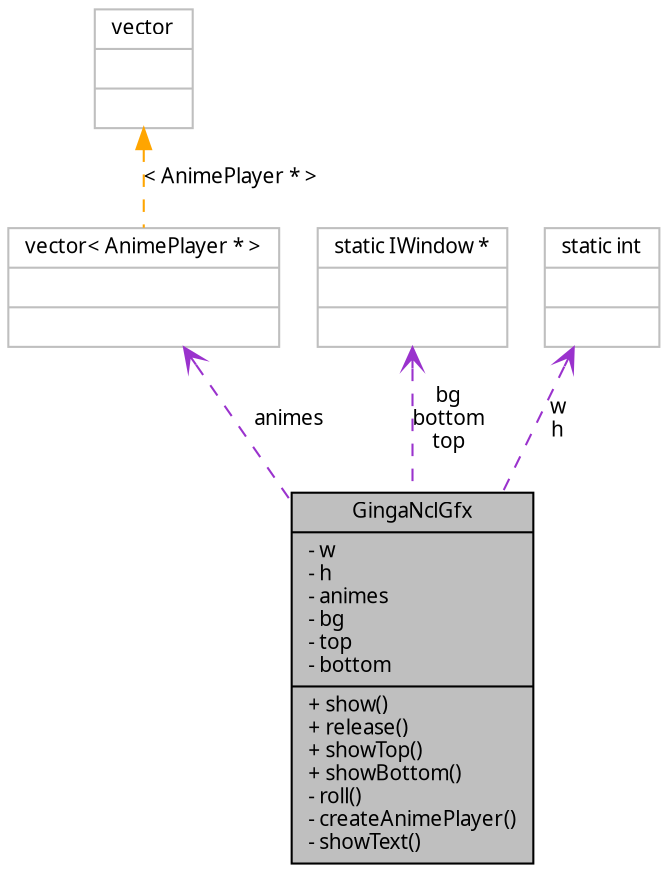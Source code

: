 digraph G
{
  edge [fontname="FreeSans.ttf",fontsize=10,labelfontname="FreeSans.ttf",labelfontsize=10];
  node [fontname="FreeSans.ttf",fontsize=10,shape=record];
  Node1 [label="{GingaNclGfx\n|- w\l- h\l- animes\l- bg\l- top\l- bottom\l|+ show()\l+ release()\l+ showTop()\l+ showBottom()\l- roll()\l- createAnimePlayer()\l- showText()\l}",height=0.2,width=0.4,color="black", fillcolor="grey75", style="filled" fontcolor="black"];
  Node2 -> Node1 [dir=back,color="darkorchid3",fontsize=10,style="dashed",label="animes",arrowtail="open",fontname="FreeSans.ttf"];
  Node2 [label="{vector\< AnimePlayer * \>\n||}",height=0.2,width=0.4,color="grey75", fillcolor="white", style="filled"];
  Node3 -> Node2 [dir=back,color="orange",fontsize=10,style="dashed",label="\< AnimePlayer * \>",fontname="FreeSans.ttf"];
  Node3 [label="{vector\n||}",height=0.2,width=0.4,color="grey75", fillcolor="white", style="filled",tooltip="STL class."];
  Node4 -> Node1 [dir=back,color="darkorchid3",fontsize=10,style="dashed",label="bg\nbottom\ntop",arrowtail="open",fontname="FreeSans.ttf"];
  Node4 [label="{static IWindow *\n||}",height=0.2,width=0.4,color="grey75", fillcolor="white", style="filled"];
  Node5 -> Node1 [dir=back,color="darkorchid3",fontsize=10,style="dashed",label="w\nh",arrowtail="open",fontname="FreeSans.ttf"];
  Node5 [label="{static int\n||}",height=0.2,width=0.4,color="grey75", fillcolor="white", style="filled"];
}
